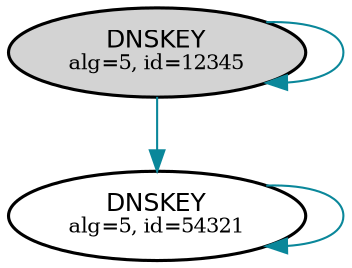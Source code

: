 digraph {
	graph [rankdir="BT"]
	a [label=<<FONT POINT-SIZE="12" FACE="Helvetica">DNSKEY</FONT><BR/><FONT POINT-SIZE="10">alg=5, id=12345</FONT>>, style="filled", fillcolor="lightgray", penwidth="1.5"]
	b [label=<<FONT POINT-SIZE="12" FACE="Helvetica">DNSKEY</FONT><BR/><FONT POINT-SIZE="10">alg=5, id=54321</FONT>>, penwidth="1.5"]
  b -> a [color="#0a879a", dir="back"]
  b -> b [color="#0a879a", dir="back"]
  a -> a [color="#0a879a", dir="back"]
}

